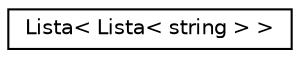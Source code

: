digraph "Graphical Class Hierarchy"
{
  edge [fontname="Helvetica",fontsize="10",labelfontname="Helvetica",labelfontsize="10"];
  node [fontname="Helvetica",fontsize="10",shape=record];
  rankdir="LR";
  Node0 [label="Lista\< Lista\< string \> \>",height=0.2,width=0.4,color="black", fillcolor="white", style="filled",URL="$classLista.html"];
}
